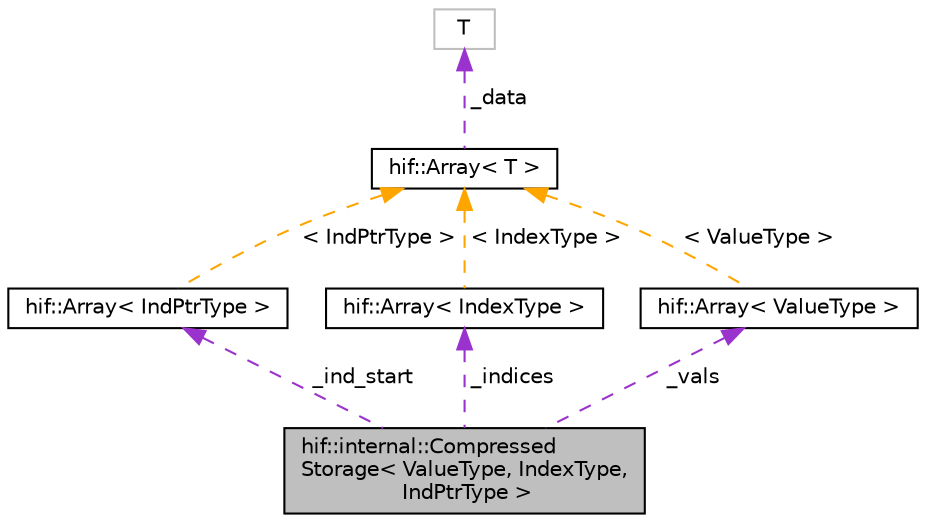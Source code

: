 digraph "hif::internal::CompressedStorage&lt; ValueType, IndexType, IndPtrType &gt;"
{
  edge [fontname="Helvetica",fontsize="10",labelfontname="Helvetica",labelfontsize="10"];
  node [fontname="Helvetica",fontsize="10",shape=record];
  Node6 [label="hif::internal::Compressed\lStorage\< ValueType, IndexType,\l IndPtrType \>",height=0.2,width=0.4,color="black", fillcolor="grey75", style="filled", fontcolor="black"];
  Node7 -> Node6 [dir="back",color="darkorchid3",fontsize="10",style="dashed",label=" _ind_start" ,fontname="Helvetica"];
  Node7 [label="hif::Array\< IndPtrType \>",height=0.2,width=0.4,color="black", fillcolor="white", style="filled",URL="$classhif_1_1Array.html"];
  Node8 -> Node7 [dir="back",color="orange",fontsize="10",style="dashed",label=" \< IndPtrType \>" ,fontname="Helvetica"];
  Node8 [label="hif::Array\< T \>",height=0.2,width=0.4,color="black", fillcolor="white", style="filled",URL="$classhif_1_1Array.html",tooltip="Core data structure used in compressed storage. "];
  Node9 -> Node8 [dir="back",color="darkorchid3",fontsize="10",style="dashed",label=" _data" ,fontname="Helvetica"];
  Node9 [label="T",height=0.2,width=0.4,color="grey75", fillcolor="white", style="filled"];
  Node10 -> Node6 [dir="back",color="darkorchid3",fontsize="10",style="dashed",label=" _indices" ,fontname="Helvetica"];
  Node10 [label="hif::Array\< IndexType \>",height=0.2,width=0.4,color="black", fillcolor="white", style="filled",URL="$classhif_1_1Array.html"];
  Node8 -> Node10 [dir="back",color="orange",fontsize="10",style="dashed",label=" \< IndexType \>" ,fontname="Helvetica"];
  Node11 -> Node6 [dir="back",color="darkorchid3",fontsize="10",style="dashed",label=" _vals" ,fontname="Helvetica"];
  Node11 [label="hif::Array\< ValueType \>",height=0.2,width=0.4,color="black", fillcolor="white", style="filled",URL="$classhif_1_1Array.html"];
  Node8 -> Node11 [dir="back",color="orange",fontsize="10",style="dashed",label=" \< ValueType \>" ,fontname="Helvetica"];
}
